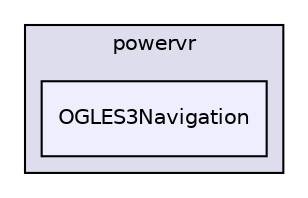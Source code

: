 digraph "PVR/SDK_3.4/Examples/Advanced/Navigation/OGLES3/Build/Android/src/com/powervr/OGLES3Navigation" {
  compound=true
  node [ fontsize="10", fontname="Helvetica"];
  edge [ labelfontsize="10", labelfontname="Helvetica"];
  subgraph clusterdir_73a667ed26d45da3c95de2c83b5fc50c {
    graph [ bgcolor="#ddddee", pencolor="black", label="powervr" fontname="Helvetica", fontsize="10", URL="dir_73a667ed26d45da3c95de2c83b5fc50c.html"]
  dir_a065f4cb05dce00f67ac3b9a71a486ea [shape=box, label="OGLES3Navigation", style="filled", fillcolor="#eeeeff", pencolor="black", URL="dir_a065f4cb05dce00f67ac3b9a71a486ea.html"];
  }
}
